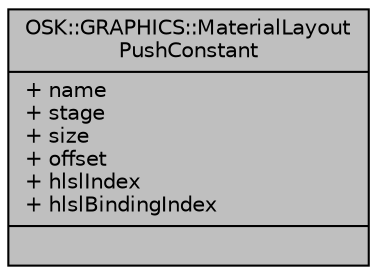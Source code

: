 digraph "OSK::GRAPHICS::MaterialLayoutPushConstant"
{
 // INTERACTIVE_SVG=YES
 // LATEX_PDF_SIZE
  edge [fontname="Helvetica",fontsize="10",labelfontname="Helvetica",labelfontsize="10"];
  node [fontname="Helvetica",fontsize="10",shape=record];
  Node1 [label="{OSK::GRAPHICS::MaterialLayout\lPushConstant\n|+ name\l+ stage\l+ size\l+ offset\l+ hlslIndex\l+ hlslBindingIndex\l|}",height=0.2,width=0.4,color="black", fillcolor="grey75", style="filled", fontcolor="black",tooltip="Un push constant permite enviar datos a la GPU directamente en la lista de comandos."];
}
